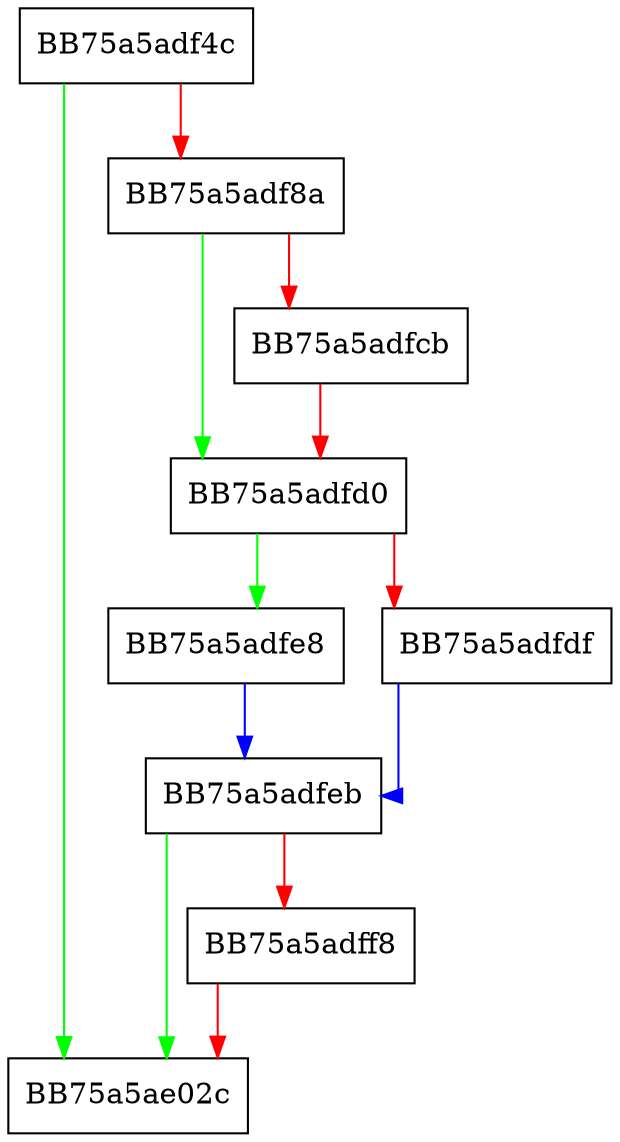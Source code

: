 digraph post {
  node [shape="box"];
  graph [splines=ortho];
  BB75a5adf4c -> BB75a5ae02c [color="green"];
  BB75a5adf4c -> BB75a5adf8a [color="red"];
  BB75a5adf8a -> BB75a5adfd0 [color="green"];
  BB75a5adf8a -> BB75a5adfcb [color="red"];
  BB75a5adfcb -> BB75a5adfd0 [color="red"];
  BB75a5adfd0 -> BB75a5adfe8 [color="green"];
  BB75a5adfd0 -> BB75a5adfdf [color="red"];
  BB75a5adfdf -> BB75a5adfeb [color="blue"];
  BB75a5adfe8 -> BB75a5adfeb [color="blue"];
  BB75a5adfeb -> BB75a5ae02c [color="green"];
  BB75a5adfeb -> BB75a5adff8 [color="red"];
  BB75a5adff8 -> BB75a5ae02c [color="red"];
}